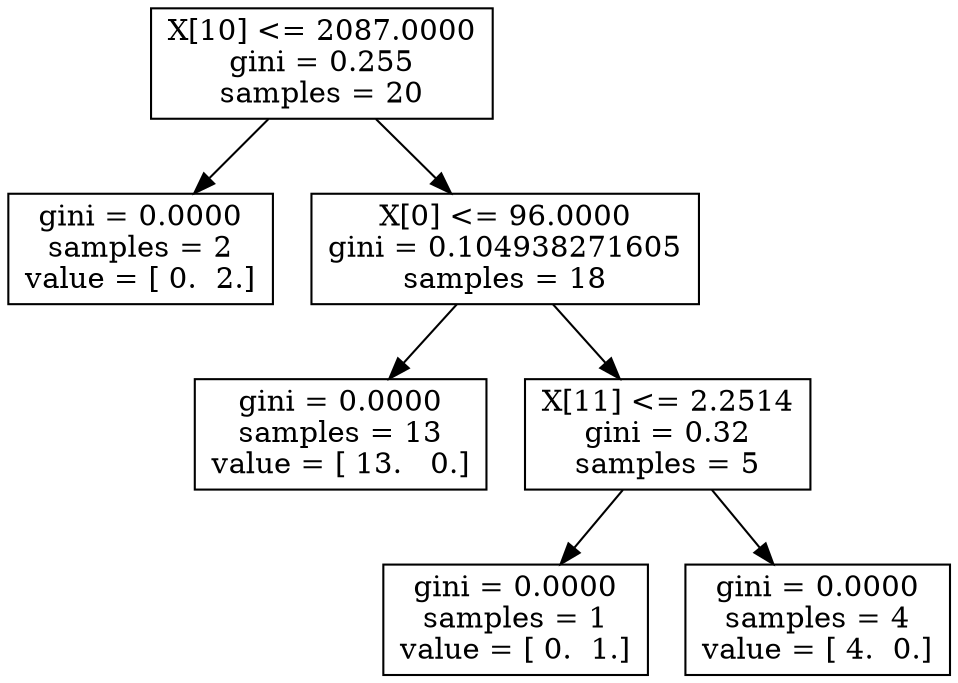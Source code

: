 digraph Tree {
0 [label="X[10] <= 2087.0000\ngini = 0.255\nsamples = 20", shape="box"] ;
1 [label="gini = 0.0000\nsamples = 2\nvalue = [ 0.  2.]", shape="box"] ;
0 -> 1 ;
2 [label="X[0] <= 96.0000\ngini = 0.104938271605\nsamples = 18", shape="box"] ;
0 -> 2 ;
3 [label="gini = 0.0000\nsamples = 13\nvalue = [ 13.   0.]", shape="box"] ;
2 -> 3 ;
4 [label="X[11] <= 2.2514\ngini = 0.32\nsamples = 5", shape="box"] ;
2 -> 4 ;
5 [label="gini = 0.0000\nsamples = 1\nvalue = [ 0.  1.]", shape="box"] ;
4 -> 5 ;
6 [label="gini = 0.0000\nsamples = 4\nvalue = [ 4.  0.]", shape="box"] ;
4 -> 6 ;
}